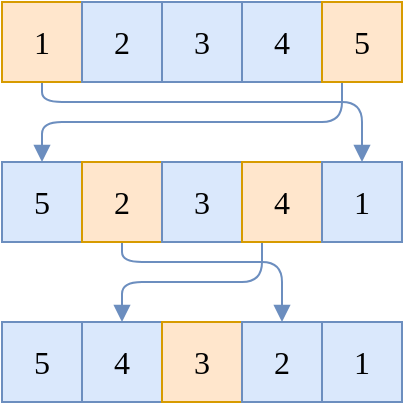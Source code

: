 <mxfile version="24.2.5" type="device">
  <diagram name="Page-1" id="tK4ZlZJ-obr3YAVWWc7f">
    <mxGraphModel dx="1434" dy="835" grid="1" gridSize="10" guides="1" tooltips="1" connect="1" arrows="1" fold="1" page="1" pageScale="1" pageWidth="850" pageHeight="1100" math="0" shadow="0">
      <root>
        <mxCell id="0" />
        <mxCell id="1" parent="0" />
        <mxCell id="d0_EY82ggT-58tT8awr9-18" style="edgeStyle=orthogonalEdgeStyle;rounded=1;orthogonalLoop=1;jettySize=auto;html=1;entryX=0.5;entryY=0;entryDx=0;entryDy=0;shadow=0;strokeColor=#6c8ebf;strokeWidth=1;fontFamily=Ubuntu;fontSize=14;fontStyle=0;endArrow=block;endFill=1;fillColor=#dae8fc;" parent="1" source="ohNlAgRLq_NmiL2LjdC4-1" target="d0_EY82ggT-58tT8awr9-10" edge="1">
          <mxGeometry relative="1" as="geometry">
            <Array as="points">
              <mxPoint x="300" y="370" />
              <mxPoint x="460" y="370" />
            </Array>
          </mxGeometry>
        </mxCell>
        <mxCell id="ohNlAgRLq_NmiL2LjdC4-1" value="1" style="rounded=0;whiteSpace=wrap;html=1;shadow=0;strokeWidth=1;fontFamily=Ubuntu;fontSize=16;fontStyle=0;fillColor=#ffe6cc;strokeColor=#d79b00;" parent="1" vertex="1">
          <mxGeometry x="280" y="320" width="40" height="40" as="geometry" />
        </mxCell>
        <mxCell id="ohNlAgRLq_NmiL2LjdC4-2" value="2" style="rounded=0;whiteSpace=wrap;html=1;shadow=0;strokeWidth=1;fontFamily=Ubuntu;fontSize=16;fontStyle=0;fillColor=#dae8fc;strokeColor=#6c8ebf;" parent="1" vertex="1">
          <mxGeometry x="320" y="320" width="40" height="40" as="geometry" />
        </mxCell>
        <mxCell id="ohNlAgRLq_NmiL2LjdC4-3" value="3" style="rounded=0;whiteSpace=wrap;html=1;shadow=0;strokeWidth=1;fontFamily=Ubuntu;fontSize=16;fontStyle=0;fillColor=#dae8fc;strokeColor=#6c8ebf;" parent="1" vertex="1">
          <mxGeometry x="360" y="320" width="40" height="40" as="geometry" />
        </mxCell>
        <mxCell id="ohNlAgRLq_NmiL2LjdC4-4" value="4" style="rounded=0;whiteSpace=wrap;html=1;shadow=0;strokeWidth=1;fontFamily=Ubuntu;fontSize=16;fontStyle=0;fillColor=#dae8fc;strokeColor=#6c8ebf;" parent="1" vertex="1">
          <mxGeometry x="400" y="320" width="40" height="40" as="geometry" />
        </mxCell>
        <mxCell id="d0_EY82ggT-58tT8awr9-17" style="edgeStyle=orthogonalEdgeStyle;rounded=1;orthogonalLoop=1;jettySize=auto;html=1;entryX=0.5;entryY=0;entryDx=0;entryDy=0;shadow=0;strokeColor=#6c8ebf;strokeWidth=1;fontFamily=Ubuntu;fontSize=14;fontStyle=0;endArrow=block;endFill=1;fillColor=#dae8fc;exitX=0.25;exitY=1;exitDx=0;exitDy=0;" parent="1" source="ohNlAgRLq_NmiL2LjdC4-5" target="d0_EY82ggT-58tT8awr9-6" edge="1">
          <mxGeometry relative="1" as="geometry">
            <Array as="points">
              <mxPoint x="450" y="380" />
              <mxPoint x="300" y="380" />
            </Array>
          </mxGeometry>
        </mxCell>
        <mxCell id="ohNlAgRLq_NmiL2LjdC4-5" value="5" style="rounded=0;whiteSpace=wrap;html=1;shadow=0;strokeColor=#d79b00;strokeWidth=1;fontFamily=Ubuntu;fontSize=16;fontStyle=0;fillColor=#ffe6cc;" parent="1" vertex="1">
          <mxGeometry x="440" y="320" width="40" height="40" as="geometry" />
        </mxCell>
        <mxCell id="d0_EY82ggT-58tT8awr9-6" value="5" style="rounded=0;whiteSpace=wrap;html=1;shadow=0;strokeWidth=1;fontFamily=Ubuntu;fontSize=16;fontStyle=0;fillColor=#dae8fc;strokeColor=#6c8ebf;" parent="1" vertex="1">
          <mxGeometry x="280" y="400" width="40" height="40" as="geometry" />
        </mxCell>
        <mxCell id="d0_EY82ggT-58tT8awr9-19" style="edgeStyle=orthogonalEdgeStyle;rounded=1;orthogonalLoop=1;jettySize=auto;html=1;entryX=0.5;entryY=0;entryDx=0;entryDy=0;shadow=0;strokeColor=#6c8ebf;strokeWidth=1;fontFamily=Ubuntu;fontSize=14;fontStyle=0;endArrow=block;endFill=1;fillColor=#dae8fc;" parent="1" source="d0_EY82ggT-58tT8awr9-7" target="d0_EY82ggT-58tT8awr9-14" edge="1">
          <mxGeometry relative="1" as="geometry">
            <Array as="points">
              <mxPoint x="340" y="450" />
              <mxPoint x="420" y="450" />
            </Array>
          </mxGeometry>
        </mxCell>
        <mxCell id="d0_EY82ggT-58tT8awr9-7" value="2" style="rounded=0;whiteSpace=wrap;html=1;shadow=0;strokeWidth=1;fontFamily=Ubuntu;fontSize=16;fontStyle=0;fillColor=#ffe6cc;strokeColor=#d79b00;" parent="1" vertex="1">
          <mxGeometry x="320" y="400" width="40" height="40" as="geometry" />
        </mxCell>
        <mxCell id="d0_EY82ggT-58tT8awr9-8" value="3" style="rounded=0;whiteSpace=wrap;html=1;shadow=0;strokeWidth=1;fontFamily=Ubuntu;fontSize=16;fontStyle=0;fillColor=#dae8fc;strokeColor=#6c8ebf;" parent="1" vertex="1">
          <mxGeometry x="360" y="400" width="40" height="40" as="geometry" />
        </mxCell>
        <mxCell id="d0_EY82ggT-58tT8awr9-20" style="edgeStyle=orthogonalEdgeStyle;rounded=1;orthogonalLoop=1;jettySize=auto;html=1;entryX=0.5;entryY=0;entryDx=0;entryDy=0;shadow=0;strokeColor=#6c8ebf;strokeWidth=1;fontFamily=Ubuntu;fontSize=14;fontStyle=0;endArrow=block;endFill=1;fillColor=#dae8fc;exitX=0.25;exitY=1;exitDx=0;exitDy=0;" parent="1" source="d0_EY82ggT-58tT8awr9-9" target="d0_EY82ggT-58tT8awr9-12" edge="1">
          <mxGeometry relative="1" as="geometry" />
        </mxCell>
        <mxCell id="d0_EY82ggT-58tT8awr9-9" value="4" style="rounded=0;whiteSpace=wrap;html=1;shadow=0;strokeWidth=1;fontFamily=Ubuntu;fontSize=16;fontStyle=0;fillColor=#ffe6cc;strokeColor=#d79b00;" parent="1" vertex="1">
          <mxGeometry x="400" y="400" width="40" height="40" as="geometry" />
        </mxCell>
        <mxCell id="d0_EY82ggT-58tT8awr9-10" value="1" style="rounded=0;whiteSpace=wrap;html=1;shadow=0;strokeWidth=1;fontFamily=Ubuntu;fontSize=16;fontStyle=0;fillColor=#dae8fc;strokeColor=#6c8ebf;" parent="1" vertex="1">
          <mxGeometry x="440" y="400" width="40" height="40" as="geometry" />
        </mxCell>
        <mxCell id="d0_EY82ggT-58tT8awr9-11" value="5" style="rounded=0;whiteSpace=wrap;html=1;shadow=0;strokeWidth=1;fontFamily=Ubuntu;fontSize=16;fontStyle=0;fillColor=#dae8fc;strokeColor=#6c8ebf;" parent="1" vertex="1">
          <mxGeometry x="280" y="480" width="40" height="40" as="geometry" />
        </mxCell>
        <mxCell id="d0_EY82ggT-58tT8awr9-12" value="4" style="rounded=0;whiteSpace=wrap;html=1;shadow=0;strokeWidth=1;fontFamily=Ubuntu;fontSize=16;fontStyle=0;fillColor=#dae8fc;strokeColor=#6c8ebf;" parent="1" vertex="1">
          <mxGeometry x="320" y="480" width="40" height="40" as="geometry" />
        </mxCell>
        <mxCell id="d0_EY82ggT-58tT8awr9-13" value="3" style="rounded=0;whiteSpace=wrap;html=1;shadow=0;strokeWidth=1;fontFamily=Ubuntu;fontSize=16;fontStyle=0;fillColor=#ffe6cc;strokeColor=#d79b00;" parent="1" vertex="1">
          <mxGeometry x="360" y="480" width="40" height="40" as="geometry" />
        </mxCell>
        <mxCell id="d0_EY82ggT-58tT8awr9-14" value="2" style="rounded=0;whiteSpace=wrap;html=1;shadow=0;strokeWidth=1;fontFamily=Ubuntu;fontSize=16;fontStyle=0;fillColor=#dae8fc;strokeColor=#6c8ebf;" parent="1" vertex="1">
          <mxGeometry x="400" y="480" width="40" height="40" as="geometry" />
        </mxCell>
        <mxCell id="d0_EY82ggT-58tT8awr9-15" value="1" style="rounded=0;whiteSpace=wrap;html=1;shadow=0;strokeWidth=1;fontFamily=Ubuntu;fontSize=16;fontStyle=0;fillColor=#dae8fc;strokeColor=#6c8ebf;" parent="1" vertex="1">
          <mxGeometry x="440" y="480" width="40" height="40" as="geometry" />
        </mxCell>
      </root>
    </mxGraphModel>
  </diagram>
</mxfile>
